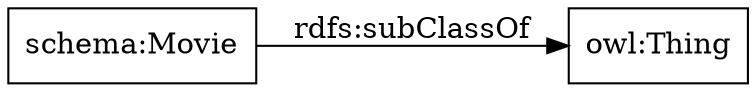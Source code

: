 digraph ar2dtool_diagram { 
rankdir=LR;
size="1000"
node [shape = rectangle, color="black"]; "schema:Movie" ; /*classes style*/
	"schema:Movie" -> "owl:Thing" [ label = "rdfs:subClassOf" ];

}
